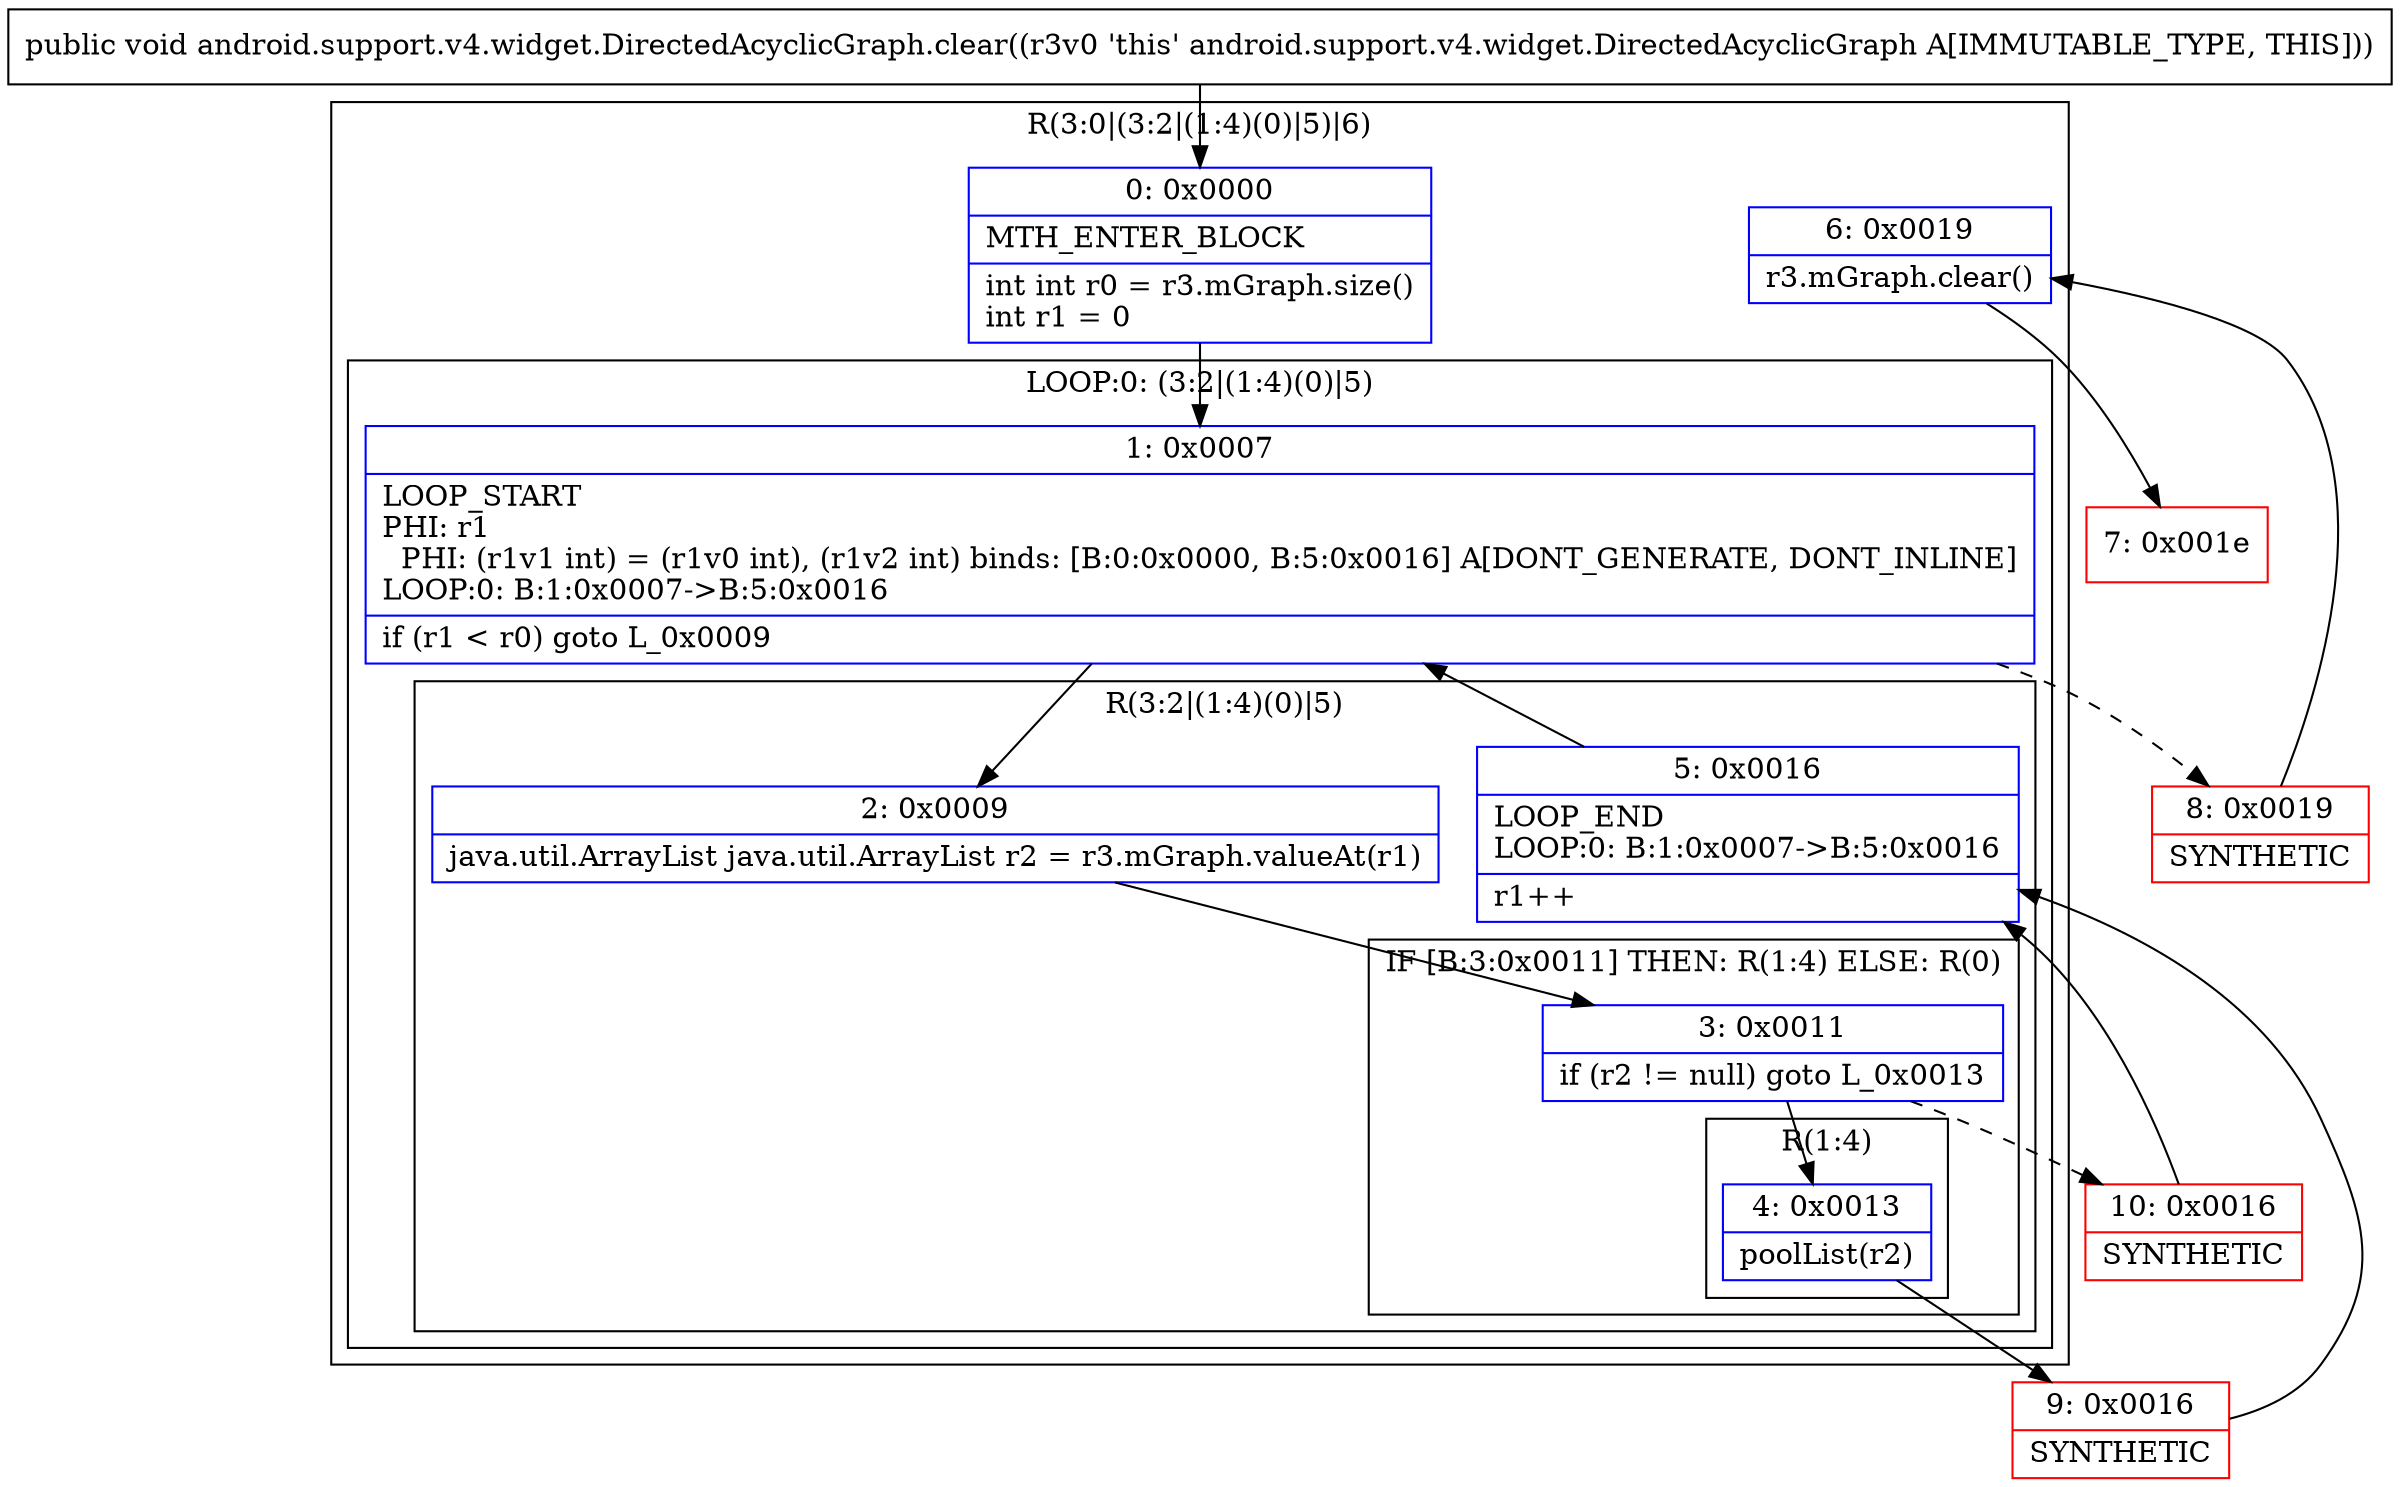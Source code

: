 digraph "CFG forandroid.support.v4.widget.DirectedAcyclicGraph.clear()V" {
subgraph cluster_Region_192125565 {
label = "R(3:0|(3:2|(1:4)(0)|5)|6)";
node [shape=record,color=blue];
Node_0 [shape=record,label="{0\:\ 0x0000|MTH_ENTER_BLOCK\l|int int r0 = r3.mGraph.size()\lint r1 = 0\l}"];
subgraph cluster_LoopRegion_760635917 {
label = "LOOP:0: (3:2|(1:4)(0)|5)";
node [shape=record,color=blue];
Node_1 [shape=record,label="{1\:\ 0x0007|LOOP_START\lPHI: r1 \l  PHI: (r1v1 int) = (r1v0 int), (r1v2 int) binds: [B:0:0x0000, B:5:0x0016] A[DONT_GENERATE, DONT_INLINE]\lLOOP:0: B:1:0x0007\-\>B:5:0x0016\l|if (r1 \< r0) goto L_0x0009\l}"];
subgraph cluster_Region_88472421 {
label = "R(3:2|(1:4)(0)|5)";
node [shape=record,color=blue];
Node_2 [shape=record,label="{2\:\ 0x0009|java.util.ArrayList java.util.ArrayList r2 = r3.mGraph.valueAt(r1)\l}"];
subgraph cluster_IfRegion_1597400148 {
label = "IF [B:3:0x0011] THEN: R(1:4) ELSE: R(0)";
node [shape=record,color=blue];
Node_3 [shape=record,label="{3\:\ 0x0011|if (r2 != null) goto L_0x0013\l}"];
subgraph cluster_Region_1208069565 {
label = "R(1:4)";
node [shape=record,color=blue];
Node_4 [shape=record,label="{4\:\ 0x0013|poolList(r2)\l}"];
}
subgraph cluster_Region_1374524677 {
label = "R(0)";
node [shape=record,color=blue];
}
}
Node_5 [shape=record,label="{5\:\ 0x0016|LOOP_END\lLOOP:0: B:1:0x0007\-\>B:5:0x0016\l|r1++\l}"];
}
}
Node_6 [shape=record,label="{6\:\ 0x0019|r3.mGraph.clear()\l}"];
}
Node_7 [shape=record,color=red,label="{7\:\ 0x001e}"];
Node_8 [shape=record,color=red,label="{8\:\ 0x0019|SYNTHETIC\l}"];
Node_9 [shape=record,color=red,label="{9\:\ 0x0016|SYNTHETIC\l}"];
Node_10 [shape=record,color=red,label="{10\:\ 0x0016|SYNTHETIC\l}"];
MethodNode[shape=record,label="{public void android.support.v4.widget.DirectedAcyclicGraph.clear((r3v0 'this' android.support.v4.widget.DirectedAcyclicGraph A[IMMUTABLE_TYPE, THIS])) }"];
MethodNode -> Node_0;
Node_0 -> Node_1;
Node_1 -> Node_2;
Node_1 -> Node_8[style=dashed];
Node_2 -> Node_3;
Node_3 -> Node_4;
Node_3 -> Node_10[style=dashed];
Node_4 -> Node_9;
Node_5 -> Node_1;
Node_6 -> Node_7;
Node_8 -> Node_6;
Node_9 -> Node_5;
Node_10 -> Node_5;
}

